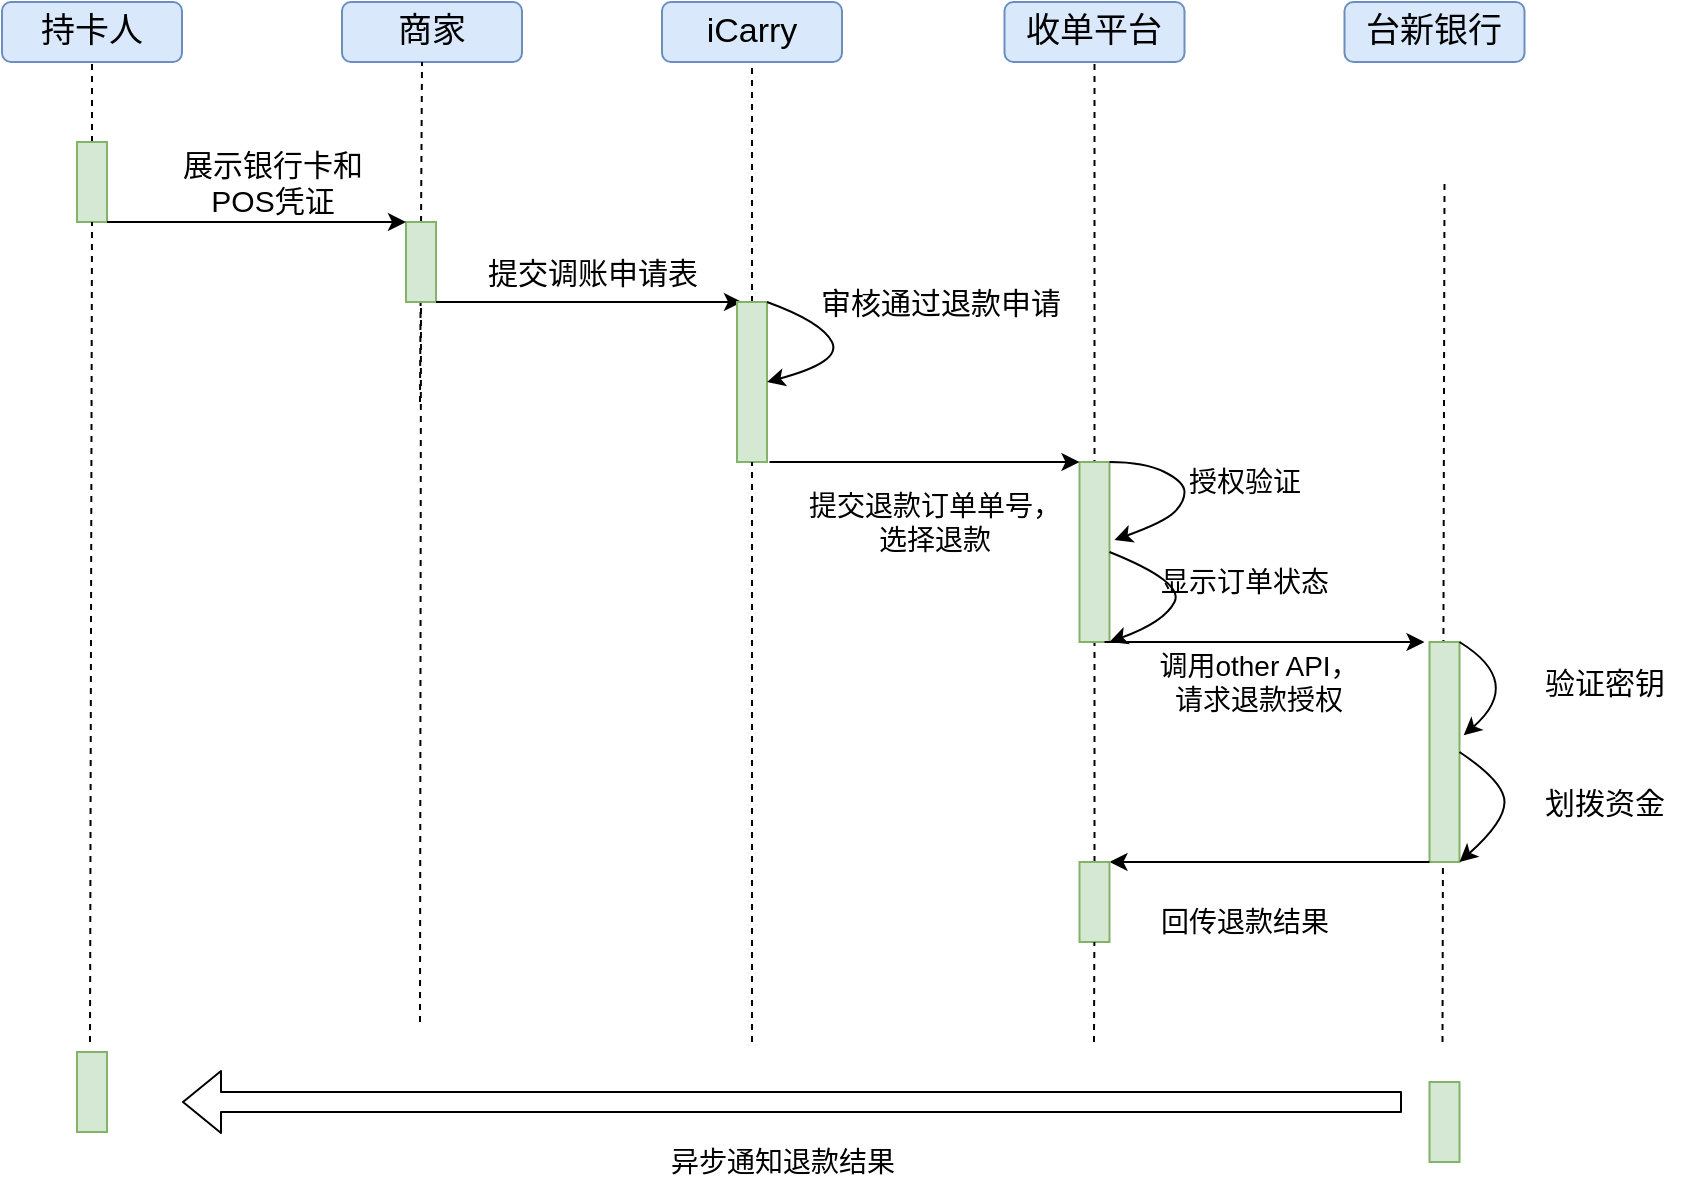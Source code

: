 <mxfile version="13.2.4" type="github">
  <diagram id="8_bTyDZzk1gE1jzVisYs" name="Page-1">
    <mxGraphModel dx="1221" dy="644" grid="1" gridSize="10" guides="1" tooltips="1" connect="1" arrows="1" fold="1" page="1" pageScale="1" pageWidth="827" pageHeight="1169" math="0" shadow="0">
      <root>
        <mxCell id="0" />
        <mxCell id="1" parent="0" />
        <mxCell id="ttQCRUFPG-6sSN7cf8M8-1" value="持卡人" style="rounded=1;whiteSpace=wrap;html=1;fillColor=#dae8fc;strokeColor=#6c8ebf;fontSize=17;" vertex="1" parent="1">
          <mxGeometry x="110" y="40" width="90" height="30" as="geometry" />
        </mxCell>
        <mxCell id="ttQCRUFPG-6sSN7cf8M8-2" value="商家" style="rounded=1;whiteSpace=wrap;html=1;fillColor=#dae8fc;strokeColor=#6c8ebf;fontSize=17;" vertex="1" parent="1">
          <mxGeometry x="280" y="40" width="90" height="30" as="geometry" />
        </mxCell>
        <mxCell id="ttQCRUFPG-6sSN7cf8M8-4" value="收单平台" style="rounded=1;whiteSpace=wrap;html=1;fillColor=#dae8fc;strokeColor=#6c8ebf;fontSize=17;" vertex="1" parent="1">
          <mxGeometry x="611.25" y="40" width="90" height="30" as="geometry" />
        </mxCell>
        <mxCell id="ttQCRUFPG-6sSN7cf8M8-5" value="台新银行" style="rounded=1;whiteSpace=wrap;html=1;fillColor=#dae8fc;strokeColor=#6c8ebf;fontSize=17;" vertex="1" parent="1">
          <mxGeometry x="781.25" y="40" width="90" height="30" as="geometry" />
        </mxCell>
        <mxCell id="ttQCRUFPG-6sSN7cf8M8-6" value="" style="endArrow=none;dashed=1;html=1;fontSize=17;entryX=0.5;entryY=1;entryDx=0;entryDy=0;" edge="1" parent="1" source="ttQCRUFPG-6sSN7cf8M8-13" target="ttQCRUFPG-6sSN7cf8M8-1">
          <mxGeometry width="50" height="50" relative="1" as="geometry">
            <mxPoint x="155" y="630" as="sourcePoint" />
            <mxPoint x="180" y="170" as="targetPoint" />
          </mxGeometry>
        </mxCell>
        <mxCell id="ttQCRUFPG-6sSN7cf8M8-7" value="" style="endArrow=none;dashed=1;html=1;fontSize=17;entryX=0.5;entryY=1;entryDx=0;entryDy=0;" edge="1" parent="1">
          <mxGeometry width="50" height="50" relative="1" as="geometry">
            <mxPoint x="319" y="240" as="sourcePoint" />
            <mxPoint x="320" y="70" as="targetPoint" />
          </mxGeometry>
        </mxCell>
        <mxCell id="ttQCRUFPG-6sSN7cf8M8-9" value="" style="endArrow=none;dashed=1;html=1;fontSize=17;" edge="1" parent="1" source="ttQCRUFPG-6sSN7cf8M8-59" target="ttQCRUFPG-6sSN7cf8M8-4">
          <mxGeometry width="50" height="50" relative="1" as="geometry">
            <mxPoint x="656" y="560" as="sourcePoint" />
            <mxPoint x="655.75" y="130" as="targetPoint" />
          </mxGeometry>
        </mxCell>
        <mxCell id="ttQCRUFPG-6sSN7cf8M8-10" value="" style="endArrow=none;dashed=1;html=1;fontSize=17;entryX=0.5;entryY=1;entryDx=0;entryDy=0;" edge="1" parent="1">
          <mxGeometry width="50" height="50" relative="1" as="geometry">
            <mxPoint x="830.25" y="560" as="sourcePoint" />
            <mxPoint x="831.25" y="130" as="targetPoint" />
          </mxGeometry>
        </mxCell>
        <mxCell id="ttQCRUFPG-6sSN7cf8M8-11" value="" style="rounded=0;whiteSpace=wrap;html=1;fontSize=17;fillColor=#d5e8d4;strokeColor=#82b366;" vertex="1" parent="1">
          <mxGeometry x="312" y="150" width="15" height="40" as="geometry" />
        </mxCell>
        <mxCell id="ttQCRUFPG-6sSN7cf8M8-12" value="" style="endArrow=none;dashed=1;html=1;fontSize=17;entryX=0.5;entryY=1;entryDx=0;entryDy=0;" edge="1" parent="1" target="ttQCRUFPG-6sSN7cf8M8-11">
          <mxGeometry width="50" height="50" relative="1" as="geometry">
            <mxPoint x="319" y="550" as="sourcePoint" />
            <mxPoint x="320" y="130" as="targetPoint" />
          </mxGeometry>
        </mxCell>
        <mxCell id="ttQCRUFPG-6sSN7cf8M8-13" value="" style="rounded=0;whiteSpace=wrap;html=1;fontSize=17;fillColor=#d5e8d4;strokeColor=#82b366;" vertex="1" parent="1">
          <mxGeometry x="147.5" y="110" width="15" height="40" as="geometry" />
        </mxCell>
        <mxCell id="ttQCRUFPG-6sSN7cf8M8-14" value="" style="endArrow=none;dashed=1;html=1;fontSize=17;entryX=0.5;entryY=1;entryDx=0;entryDy=0;" edge="1" parent="1" target="ttQCRUFPG-6sSN7cf8M8-13">
          <mxGeometry width="50" height="50" relative="1" as="geometry">
            <mxPoint x="154" y="560" as="sourcePoint" />
            <mxPoint x="155" y="130" as="targetPoint" />
          </mxGeometry>
        </mxCell>
        <mxCell id="ttQCRUFPG-6sSN7cf8M8-16" value="&lt;div&gt;展示银行卡和&lt;/div&gt;&lt;div&gt;POS凭证&lt;br&gt;&lt;/div&gt;" style="text;html=1;align=center;verticalAlign=middle;resizable=0;points=[];autosize=1;fontSize=15;" vertex="1" parent="1">
          <mxGeometry x="190" y="110" width="110" height="40" as="geometry" />
        </mxCell>
        <mxCell id="ttQCRUFPG-6sSN7cf8M8-20" value="" style="rounded=0;whiteSpace=wrap;html=1;fontSize=17;fillColor=#d5e8d4;strokeColor=#82b366;" vertex="1" parent="1">
          <mxGeometry x="648.75" y="270" width="15" height="90" as="geometry" />
        </mxCell>
        <mxCell id="ttQCRUFPG-6sSN7cf8M8-21" value="" style="endArrow=classic;html=1;fontSize=15;exitX=1;exitY=1;exitDx=0;exitDy=0;entryX=0;entryY=0;entryDx=0;entryDy=0;" edge="1" parent="1" target="ttQCRUFPG-6sSN7cf8M8-20">
          <mxGeometry width="50" height="50" relative="1" as="geometry">
            <mxPoint x="493.75" y="270" as="sourcePoint" />
            <mxPoint x="561.25" y="280" as="targetPoint" />
          </mxGeometry>
        </mxCell>
        <mxCell id="ttQCRUFPG-6sSN7cf8M8-22" value="&lt;div&gt;提交退款订单单号，&lt;/div&gt;&lt;div&gt;选择退款&lt;br&gt;&lt;/div&gt;" style="text;html=1;align=center;verticalAlign=middle;resizable=0;points=[];autosize=1;fontSize=14;" vertex="1" parent="1">
          <mxGeometry x="506.25" y="280" width="140" height="40" as="geometry" />
        </mxCell>
        <mxCell id="ttQCRUFPG-6sSN7cf8M8-23" value="" style="curved=1;endArrow=classic;html=1;fontSize=15;exitX=1;exitY=0;exitDx=0;exitDy=0;" edge="1" parent="1" source="ttQCRUFPG-6sSN7cf8M8-20">
          <mxGeometry width="50" height="50" relative="1" as="geometry">
            <mxPoint x="621.25" y="390" as="sourcePoint" />
            <mxPoint x="666.25" y="309" as="targetPoint" />
            <Array as="points">
              <mxPoint x="681.25" y="270" />
              <mxPoint x="701.25" y="280" />
              <mxPoint x="701.25" y="290" />
              <mxPoint x="691.25" y="300" />
            </Array>
          </mxGeometry>
        </mxCell>
        <mxCell id="ttQCRUFPG-6sSN7cf8M8-24" value="授权验证" style="text;html=1;align=center;verticalAlign=middle;resizable=0;points=[];autosize=1;fontSize=14;" vertex="1" parent="1">
          <mxGeometry x="696.25" y="270" width="70" height="20" as="geometry" />
        </mxCell>
        <mxCell id="ttQCRUFPG-6sSN7cf8M8-25" value="" style="curved=1;endArrow=classic;html=1;fontSize=15;exitX=1;exitY=0.5;exitDx=0;exitDy=0;entryX=1;entryY=1;entryDx=0;entryDy=0;" edge="1" parent="1" source="ttQCRUFPG-6sSN7cf8M8-20" target="ttQCRUFPG-6sSN7cf8M8-20">
          <mxGeometry width="50" height="50" relative="1" as="geometry">
            <mxPoint x="663.75" y="270" as="sourcePoint" />
            <mxPoint x="666.255" y="308.97" as="targetPoint" />
            <Array as="points">
              <mxPoint x="701.25" y="330" />
              <mxPoint x="691.25" y="350" />
            </Array>
          </mxGeometry>
        </mxCell>
        <mxCell id="ttQCRUFPG-6sSN7cf8M8-26" value="显示订单状态" style="text;html=1;align=center;verticalAlign=middle;resizable=0;points=[];autosize=1;fontSize=14;" vertex="1" parent="1">
          <mxGeometry x="681.25" y="320" width="100" height="20" as="geometry" />
        </mxCell>
        <mxCell id="ttQCRUFPG-6sSN7cf8M8-27" value="" style="rounded=0;whiteSpace=wrap;html=1;fontSize=17;fillColor=#d5e8d4;strokeColor=#82b366;" vertex="1" parent="1">
          <mxGeometry x="823.75" y="360" width="15" height="110" as="geometry" />
        </mxCell>
        <mxCell id="ttQCRUFPG-6sSN7cf8M8-28" value="" style="endArrow=classic;html=1;fontSize=15;" edge="1" parent="1">
          <mxGeometry width="50" height="50" relative="1" as="geometry">
            <mxPoint x="661.25" y="360" as="sourcePoint" />
            <mxPoint x="821.25" y="360" as="targetPoint" />
          </mxGeometry>
        </mxCell>
        <mxCell id="ttQCRUFPG-6sSN7cf8M8-29" value="&lt;div&gt;调用other API，&lt;/div&gt;&lt;div&gt;请求退款授权&lt;/div&gt;" style="text;html=1;align=center;verticalAlign=middle;resizable=0;points=[];autosize=1;fontSize=14;" vertex="1" parent="1">
          <mxGeometry x="678.25" y="360" width="120" height="40" as="geometry" />
        </mxCell>
        <mxCell id="ttQCRUFPG-6sSN7cf8M8-30" value="" style="curved=1;endArrow=classic;html=1;fontSize=15;exitX=1;exitY=0;exitDx=0;exitDy=0;entryX=1.139;entryY=0.424;entryDx=0;entryDy=0;entryPerimeter=0;" edge="1" parent="1" source="ttQCRUFPG-6sSN7cf8M8-27" target="ttQCRUFPG-6sSN7cf8M8-27">
          <mxGeometry width="50" height="50" relative="1" as="geometry">
            <mxPoint x="663.75" y="315" as="sourcePoint" />
            <mxPoint x="663.75" y="360" as="targetPoint" />
            <Array as="points">
              <mxPoint x="871.25" y="380" />
            </Array>
          </mxGeometry>
        </mxCell>
        <mxCell id="ttQCRUFPG-6sSN7cf8M8-31" value="验证密钥" style="text;html=1;align=center;verticalAlign=middle;resizable=0;points=[];autosize=1;fontSize=15;" vertex="1" parent="1">
          <mxGeometry x="871.25" y="370" width="80" height="20" as="geometry" />
        </mxCell>
        <mxCell id="ttQCRUFPG-6sSN7cf8M8-34" value="" style="endArrow=classic;html=1;fontSize=15;exitX=0;exitY=1;exitDx=0;exitDy=0;entryX=1;entryY=0;entryDx=0;entryDy=0;" edge="1" parent="1" target="ttQCRUFPG-6sSN7cf8M8-59">
          <mxGeometry width="50" height="50" relative="1" as="geometry">
            <mxPoint x="823.75" y="470.0" as="sourcePoint" />
            <mxPoint x="660" y="470" as="targetPoint" />
          </mxGeometry>
        </mxCell>
        <mxCell id="ttQCRUFPG-6sSN7cf8M8-35" value="回传退款结果" style="text;html=1;align=center;verticalAlign=middle;resizable=0;points=[];autosize=1;fontSize=14;" vertex="1" parent="1">
          <mxGeometry x="681.25" y="490" width="100" height="20" as="geometry" />
        </mxCell>
        <mxCell id="ttQCRUFPG-6sSN7cf8M8-39" value="" style="endArrow=classic;html=1;fontSize=14;exitX=1;exitY=1;exitDx=0;exitDy=0;entryX=0.167;entryY=0;entryDx=0;entryDy=0;entryPerimeter=0;" edge="1" parent="1" source="ttQCRUFPG-6sSN7cf8M8-11" target="ttQCRUFPG-6sSN7cf8M8-55">
          <mxGeometry width="50" height="50" relative="1" as="geometry">
            <mxPoint x="210" y="310" as="sourcePoint" />
            <mxPoint x="487.5" y="190" as="targetPoint" />
          </mxGeometry>
        </mxCell>
        <mxCell id="ttQCRUFPG-6sSN7cf8M8-41" value="提交调账申请表" style="text;html=1;align=center;verticalAlign=middle;resizable=0;points=[];autosize=1;fontSize=15;" vertex="1" parent="1">
          <mxGeometry x="345" y="165" width="120" height="20" as="geometry" />
        </mxCell>
        <mxCell id="ttQCRUFPG-6sSN7cf8M8-42" value="" style="curved=1;endArrow=classic;html=1;fontSize=15;exitX=1;exitY=0.5;exitDx=0;exitDy=0;entryX=1;entryY=1;entryDx=0;entryDy=0;" edge="1" parent="1" source="ttQCRUFPG-6sSN7cf8M8-27" target="ttQCRUFPG-6sSN7cf8M8-27">
          <mxGeometry width="50" height="50" relative="1" as="geometry">
            <mxPoint x="838.75" y="360" as="sourcePoint" />
            <mxPoint x="840.835" y="406.64" as="targetPoint" />
            <Array as="points">
              <mxPoint x="861.25" y="430" />
              <mxPoint x="861.25" y="450" />
            </Array>
          </mxGeometry>
        </mxCell>
        <mxCell id="ttQCRUFPG-6sSN7cf8M8-43" value="划拨资金" style="text;html=1;align=center;verticalAlign=middle;resizable=0;points=[];autosize=1;fontSize=15;" vertex="1" parent="1">
          <mxGeometry x="871.25" y="430" width="80" height="20" as="geometry" />
        </mxCell>
        <mxCell id="ttQCRUFPG-6sSN7cf8M8-49" value="" style="endArrow=classic;html=1;exitX=1;exitY=1;exitDx=0;exitDy=0;entryX=0;entryY=0;entryDx=0;entryDy=0;" edge="1" parent="1" source="ttQCRUFPG-6sSN7cf8M8-13" target="ttQCRUFPG-6sSN7cf8M8-11">
          <mxGeometry width="50" height="50" relative="1" as="geometry">
            <mxPoint x="210" y="320" as="sourcePoint" />
            <mxPoint x="260" y="270" as="targetPoint" />
          </mxGeometry>
        </mxCell>
        <mxCell id="ttQCRUFPG-6sSN7cf8M8-52" value="iCarry" style="rounded=1;whiteSpace=wrap;html=1;fillColor=#dae8fc;strokeColor=#6c8ebf;fontSize=17;" vertex="1" parent="1">
          <mxGeometry x="440" y="40" width="90" height="30" as="geometry" />
        </mxCell>
        <mxCell id="ttQCRUFPG-6sSN7cf8M8-53" value="" style="endArrow=none;dashed=1;html=1;entryX=0.5;entryY=1;entryDx=0;entryDy=0;" edge="1" parent="1" source="ttQCRUFPG-6sSN7cf8M8-55" target="ttQCRUFPG-6sSN7cf8M8-52">
          <mxGeometry width="50" height="50" relative="1" as="geometry">
            <mxPoint x="485" y="560" as="sourcePoint" />
            <mxPoint x="530" y="110" as="targetPoint" />
          </mxGeometry>
        </mxCell>
        <mxCell id="ttQCRUFPG-6sSN7cf8M8-55" value="" style="rounded=0;whiteSpace=wrap;html=1;fontSize=17;fillColor=#d5e8d4;strokeColor=#82b366;" vertex="1" parent="1">
          <mxGeometry x="477.5" y="190" width="15" height="80" as="geometry" />
        </mxCell>
        <mxCell id="ttQCRUFPG-6sSN7cf8M8-56" value="" style="endArrow=none;dashed=1;html=1;entryX=0.5;entryY=1;entryDx=0;entryDy=0;" edge="1" parent="1" target="ttQCRUFPG-6sSN7cf8M8-55">
          <mxGeometry width="50" height="50" relative="1" as="geometry">
            <mxPoint x="485" y="560" as="sourcePoint" />
            <mxPoint x="485" y="70" as="targetPoint" />
          </mxGeometry>
        </mxCell>
        <mxCell id="ttQCRUFPG-6sSN7cf8M8-57" value="" style="curved=1;endArrow=classic;html=1;exitX=1;exitY=0;exitDx=0;exitDy=0;entryX=1;entryY=0.5;entryDx=0;entryDy=0;" edge="1" parent="1" source="ttQCRUFPG-6sSN7cf8M8-55" target="ttQCRUFPG-6sSN7cf8M8-55">
          <mxGeometry width="50" height="50" relative="1" as="geometry">
            <mxPoint x="340" y="300" as="sourcePoint" />
            <mxPoint x="390" y="250" as="targetPoint" />
            <Array as="points">
              <mxPoint x="520" y="200" />
              <mxPoint x="530" y="220" />
            </Array>
          </mxGeometry>
        </mxCell>
        <mxCell id="ttQCRUFPG-6sSN7cf8M8-58" value="审核通过退款申请" style="text;html=1;align=center;verticalAlign=middle;resizable=0;points=[];autosize=1;fontSize=15;" vertex="1" parent="1">
          <mxGeometry x="508.75" y="180" width="140" height="20" as="geometry" />
        </mxCell>
        <mxCell id="ttQCRUFPG-6sSN7cf8M8-59" value="" style="rounded=0;whiteSpace=wrap;html=1;fontSize=17;fillColor=#d5e8d4;strokeColor=#82b366;" vertex="1" parent="1">
          <mxGeometry x="648.75" y="470" width="15" height="40" as="geometry" />
        </mxCell>
        <mxCell id="ttQCRUFPG-6sSN7cf8M8-60" value="" style="endArrow=none;dashed=1;html=1;fontSize=17;" edge="1" parent="1" target="ttQCRUFPG-6sSN7cf8M8-59">
          <mxGeometry width="50" height="50" relative="1" as="geometry">
            <mxPoint x="656" y="560" as="sourcePoint" />
            <mxPoint x="656.243" y="70" as="targetPoint" />
          </mxGeometry>
        </mxCell>
        <mxCell id="ttQCRUFPG-6sSN7cf8M8-61" value="" style="rounded=0;whiteSpace=wrap;html=1;fontSize=17;fillColor=#d5e8d4;strokeColor=#82b366;" vertex="1" parent="1">
          <mxGeometry x="823.75" y="580" width="15" height="40" as="geometry" />
        </mxCell>
        <mxCell id="ttQCRUFPG-6sSN7cf8M8-62" value="" style="rounded=0;whiteSpace=wrap;html=1;fontSize=17;fillColor=#d5e8d4;strokeColor=#82b366;" vertex="1" parent="1">
          <mxGeometry x="147.5" y="565" width="15" height="40" as="geometry" />
        </mxCell>
        <mxCell id="ttQCRUFPG-6sSN7cf8M8-63" value="" style="shape=flexArrow;endArrow=classic;html=1;" edge="1" parent="1">
          <mxGeometry width="50" height="50" relative="1" as="geometry">
            <mxPoint x="810" y="590" as="sourcePoint" />
            <mxPoint x="200" y="590" as="targetPoint" />
          </mxGeometry>
        </mxCell>
        <mxCell id="ttQCRUFPG-6sSN7cf8M8-64" value="异步通知退款结果" style="text;html=1;align=center;verticalAlign=middle;resizable=0;points=[];autosize=1;fontSize=14;" vertex="1" parent="1">
          <mxGeometry x="435" y="610" width="130" height="20" as="geometry" />
        </mxCell>
      </root>
    </mxGraphModel>
  </diagram>
</mxfile>
